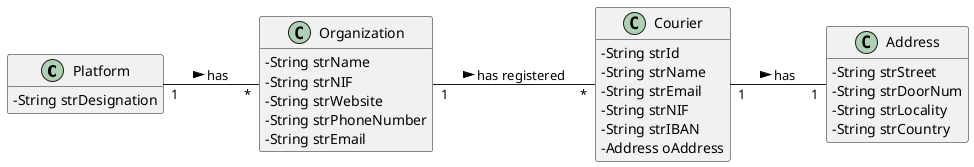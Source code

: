 @startuml
skinparam classAttributeIconSize 0
hide methods
left to right direction

class Platform {
  -String strDesignation
}

class Courier {
      -String strId
      -String strName
      -String strEmail
      -String strNIF
      -String strIBAN
      -Address oAddress
}

class Organization {
  -String strName
  -String strNIF
  -String strWebsite
  -String strPhoneNumber
  -String strEmail
}

class Address{
  -String strStreet
  -String strDoorNum
  -String strLocality
  -String strCountry

}



Platform "1" -- "*" Organization : has >
Organization "1" -- "*" Courier : has registered >
Courier "1" -- "1" Address: has  >
@enduml

